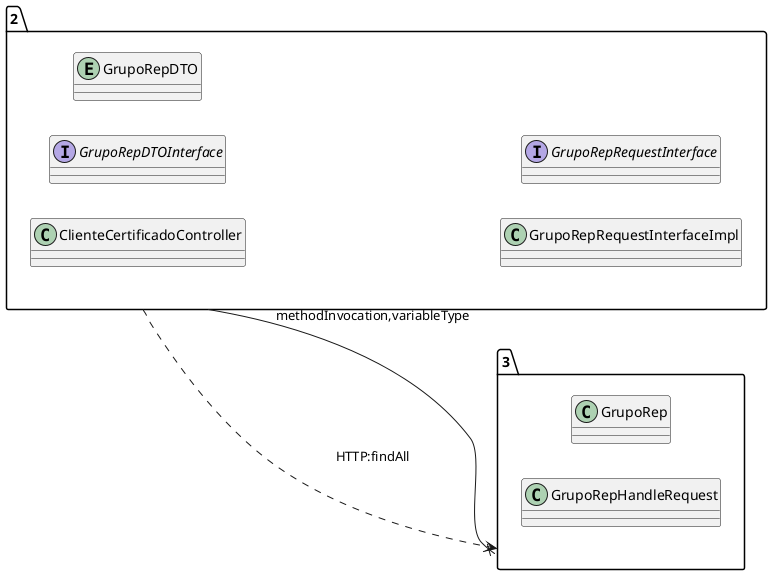@startuml 
allow_mixing
left to right direction
package "2"{
class ClienteCertificadoController
interface GrupoRepDTOInterface
entity GrupoRepDTO
class GrupoRepRequestInterfaceImpl
interface GrupoRepRequestInterface

}
package "3"{
class GrupoRep
class GrupoRepHandleRequest

}
"2" --x "3":methodInvocation,variableType
"2" ..> "3":HTTP:findAll
@enduml